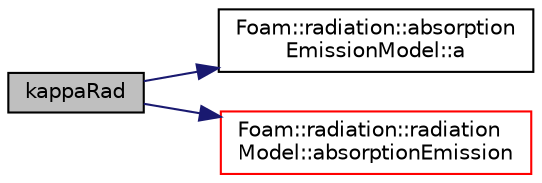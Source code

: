 digraph "kappaRad"
{
  bgcolor="transparent";
  edge [fontname="Helvetica",fontsize="10",labelfontname="Helvetica",labelfontsize="10"];
  node [fontname="Helvetica",fontsize="10",shape=record];
  rankdir="LR";
  Node1 [label="kappaRad",height=0.2,width=0.4,color="black", fillcolor="grey75", style="filled", fontcolor="black"];
  Node1 -> Node2 [color="midnightblue",fontsize="10",style="solid",fontname="Helvetica"];
  Node2 [label="Foam::radiation::absorption\lEmissionModel::a",height=0.2,width=0.4,color="black",URL="$a00011.html#ab89649e473c482beb57af109bcc2bc78",tooltip="Absorption coefficient (net) "];
  Node1 -> Node3 [color="midnightblue",fontsize="10",style="solid",fontname="Helvetica"];
  Node3 [label="Foam::radiation::radiation\lModel::absorptionEmission",height=0.2,width=0.4,color="red",URL="$a02106.html#ac192d72661f0e094e53ac6a2ca9b311f",tooltip="Access to absorptionEmission model. "];
}
